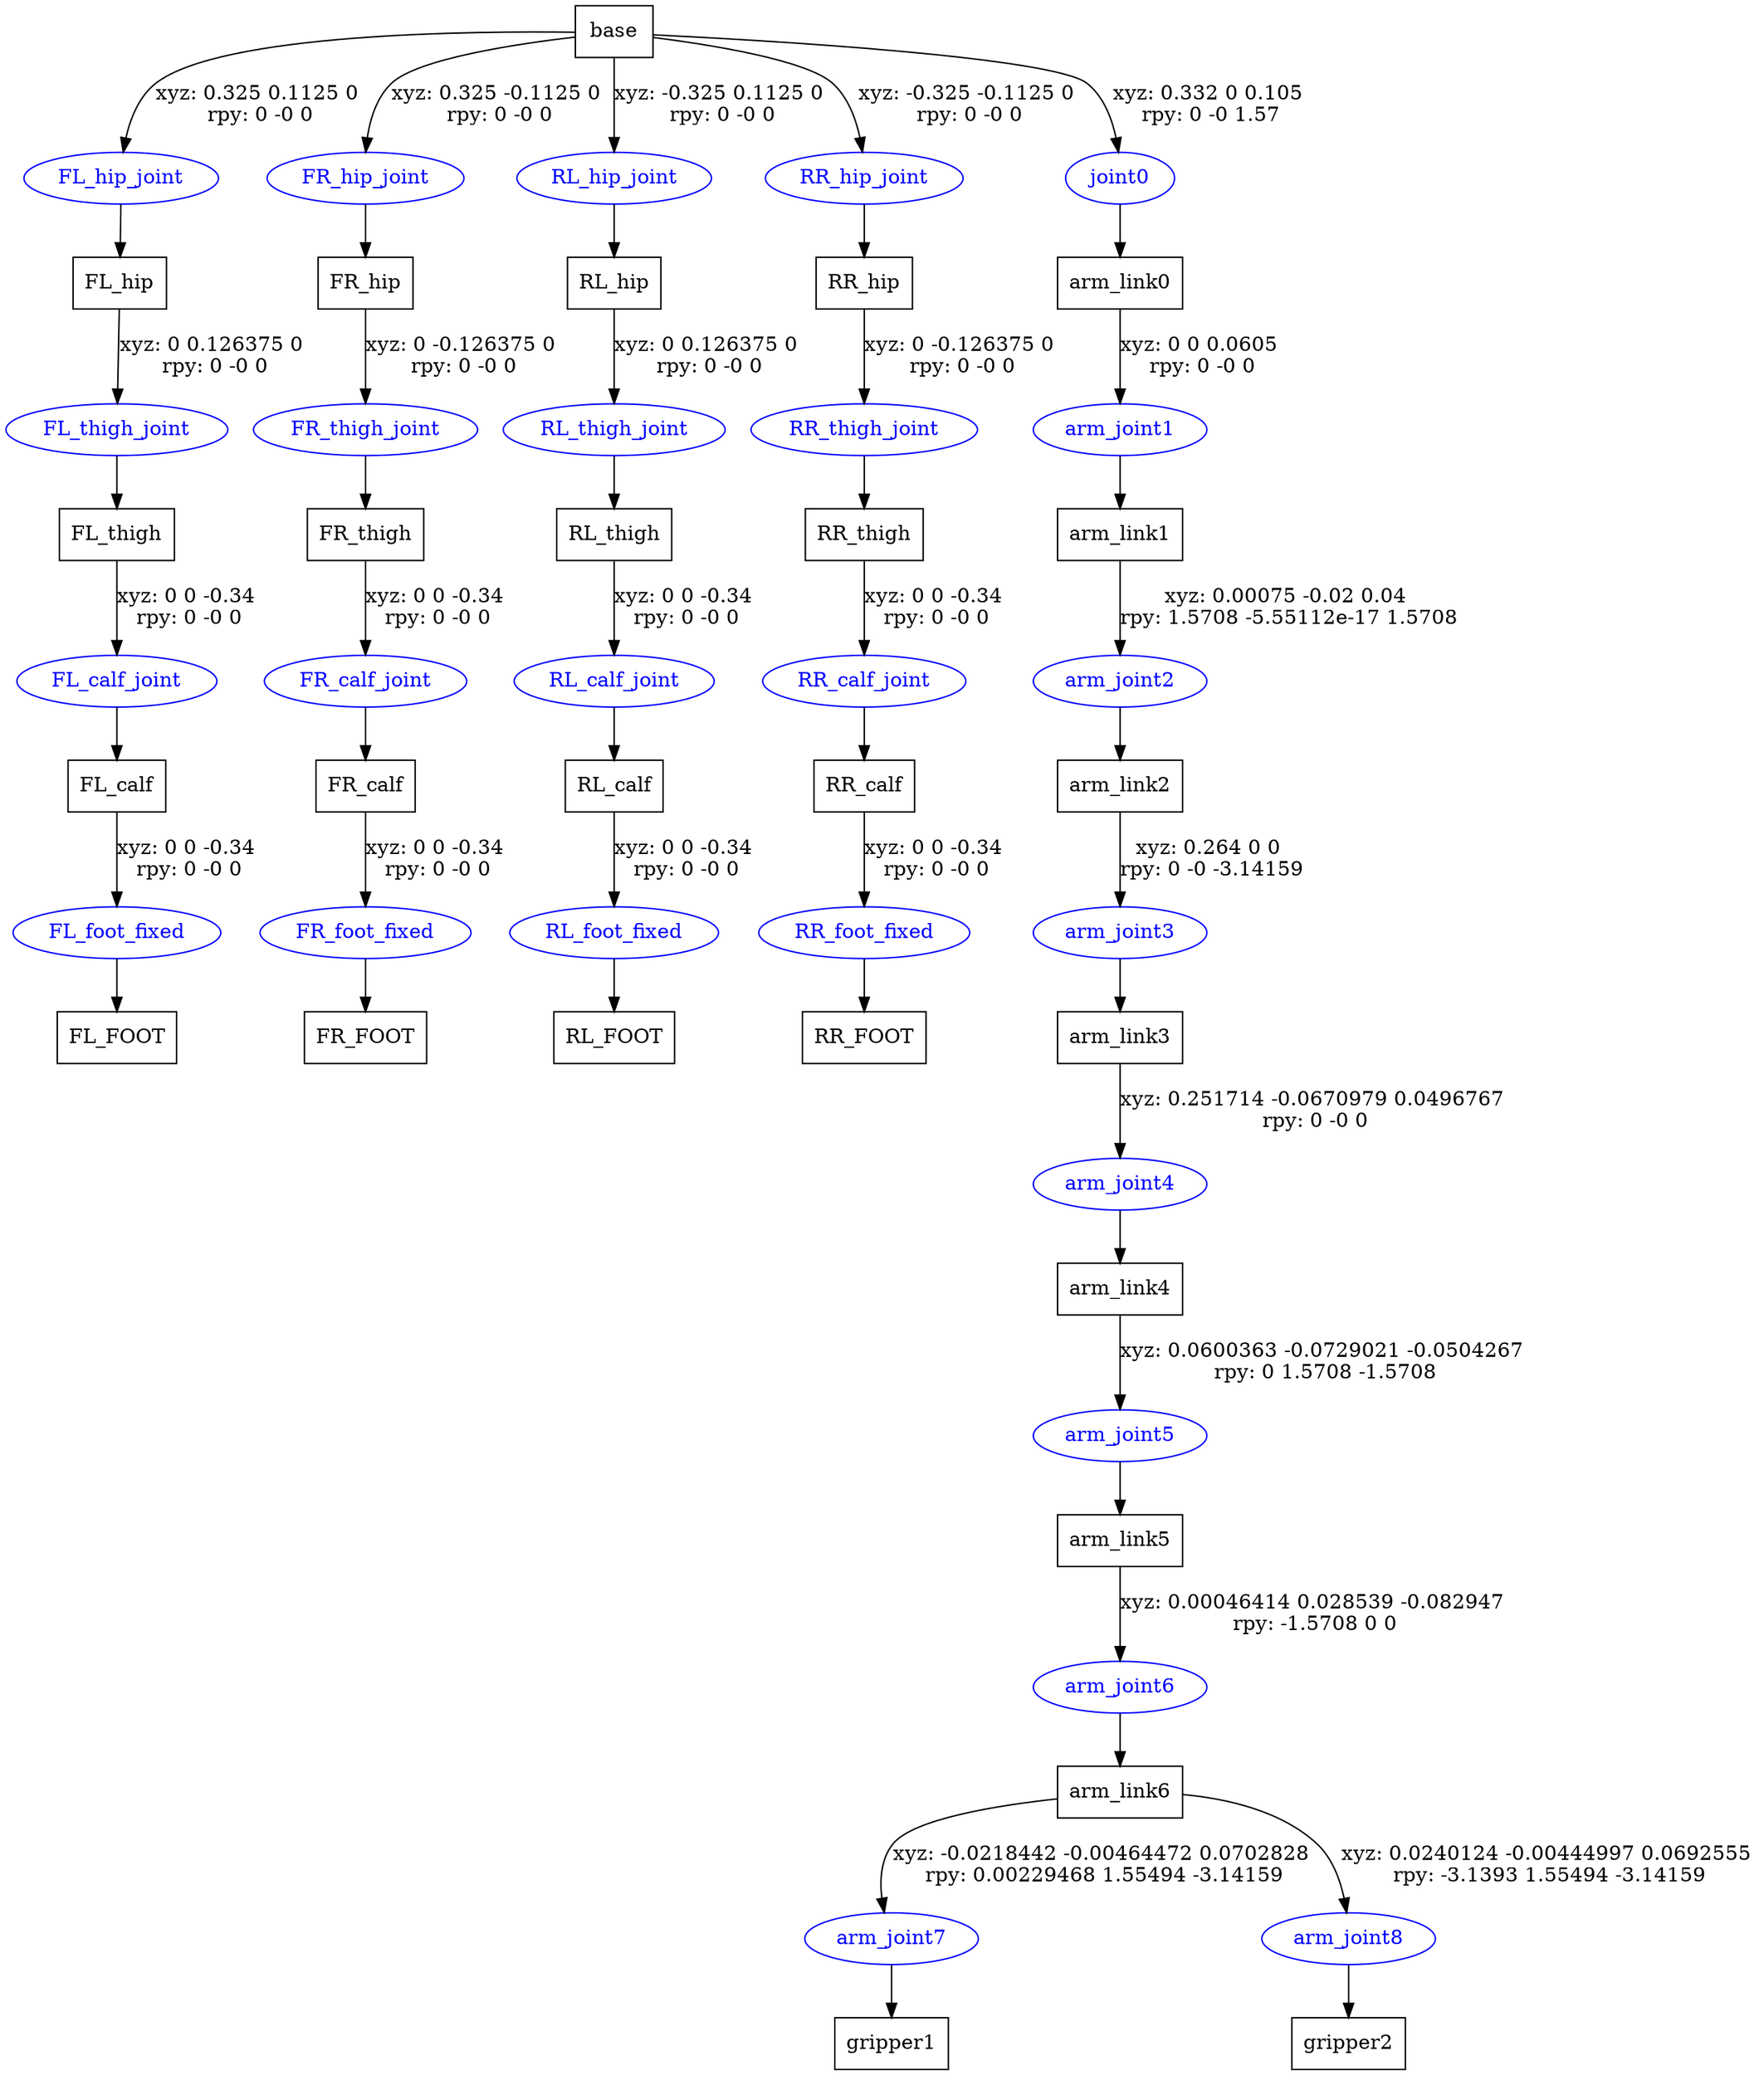 digraph G {
node [shape=box];
"base" [label="base"];
"FL_hip" [label="FL_hip"];
"FL_thigh" [label="FL_thigh"];
"FL_calf" [label="FL_calf"];
"FL_FOOT" [label="FL_FOOT"];
"FR_hip" [label="FR_hip"];
"FR_thigh" [label="FR_thigh"];
"FR_calf" [label="FR_calf"];
"FR_FOOT" [label="FR_FOOT"];
"RL_hip" [label="RL_hip"];
"RL_thigh" [label="RL_thigh"];
"RL_calf" [label="RL_calf"];
"RL_FOOT" [label="RL_FOOT"];
"RR_hip" [label="RR_hip"];
"RR_thigh" [label="RR_thigh"];
"RR_calf" [label="RR_calf"];
"RR_FOOT" [label="RR_FOOT"];
"arm_link0" [label="arm_link0"];
"arm_link1" [label="arm_link1"];
"arm_link2" [label="arm_link2"];
"arm_link3" [label="arm_link3"];
"arm_link4" [label="arm_link4"];
"arm_link5" [label="arm_link5"];
"arm_link6" [label="arm_link6"];
"gripper1" [label="gripper1"];
"gripper2" [label="gripper2"];
node [shape=ellipse, color=blue, fontcolor=blue];
"base" -> "FL_hip_joint" [label="xyz: 0.325 0.1125 0 \nrpy: 0 -0 0"]
"FL_hip_joint" -> "FL_hip"
"FL_hip" -> "FL_thigh_joint" [label="xyz: 0 0.126375 0 \nrpy: 0 -0 0"]
"FL_thigh_joint" -> "FL_thigh"
"FL_thigh" -> "FL_calf_joint" [label="xyz: 0 0 -0.34 \nrpy: 0 -0 0"]
"FL_calf_joint" -> "FL_calf"
"FL_calf" -> "FL_foot_fixed" [label="xyz: 0 0 -0.34 \nrpy: 0 -0 0"]
"FL_foot_fixed" -> "FL_FOOT"
"base" -> "FR_hip_joint" [label="xyz: 0.325 -0.1125 0 \nrpy: 0 -0 0"]
"FR_hip_joint" -> "FR_hip"
"FR_hip" -> "FR_thigh_joint" [label="xyz: 0 -0.126375 0 \nrpy: 0 -0 0"]
"FR_thigh_joint" -> "FR_thigh"
"FR_thigh" -> "FR_calf_joint" [label="xyz: 0 0 -0.34 \nrpy: 0 -0 0"]
"FR_calf_joint" -> "FR_calf"
"FR_calf" -> "FR_foot_fixed" [label="xyz: 0 0 -0.34 \nrpy: 0 -0 0"]
"FR_foot_fixed" -> "FR_FOOT"
"base" -> "RL_hip_joint" [label="xyz: -0.325 0.1125 0 \nrpy: 0 -0 0"]
"RL_hip_joint" -> "RL_hip"
"RL_hip" -> "RL_thigh_joint" [label="xyz: 0 0.126375 0 \nrpy: 0 -0 0"]
"RL_thigh_joint" -> "RL_thigh"
"RL_thigh" -> "RL_calf_joint" [label="xyz: 0 0 -0.34 \nrpy: 0 -0 0"]
"RL_calf_joint" -> "RL_calf"
"RL_calf" -> "RL_foot_fixed" [label="xyz: 0 0 -0.34 \nrpy: 0 -0 0"]
"RL_foot_fixed" -> "RL_FOOT"
"base" -> "RR_hip_joint" [label="xyz: -0.325 -0.1125 0 \nrpy: 0 -0 0"]
"RR_hip_joint" -> "RR_hip"
"RR_hip" -> "RR_thigh_joint" [label="xyz: 0 -0.126375 0 \nrpy: 0 -0 0"]
"RR_thigh_joint" -> "RR_thigh"
"RR_thigh" -> "RR_calf_joint" [label="xyz: 0 0 -0.34 \nrpy: 0 -0 0"]
"RR_calf_joint" -> "RR_calf"
"RR_calf" -> "RR_foot_fixed" [label="xyz: 0 0 -0.34 \nrpy: 0 -0 0"]
"RR_foot_fixed" -> "RR_FOOT"
"base" -> "joint0" [label="xyz: 0.332 0 0.105 \nrpy: 0 -0 1.57"]
"joint0" -> "arm_link0"
"arm_link0" -> "arm_joint1" [label="xyz: 0 0 0.0605 \nrpy: 0 -0 0"]
"arm_joint1" -> "arm_link1"
"arm_link1" -> "arm_joint2" [label="xyz: 0.00075 -0.02 0.04 \nrpy: 1.5708 -5.55112e-17 1.5708"]
"arm_joint2" -> "arm_link2"
"arm_link2" -> "arm_joint3" [label="xyz: 0.264 0 0 \nrpy: 0 -0 -3.14159"]
"arm_joint3" -> "arm_link3"
"arm_link3" -> "arm_joint4" [label="xyz: 0.251714 -0.0670979 0.0496767 \nrpy: 0 -0 0"]
"arm_joint4" -> "arm_link4"
"arm_link4" -> "arm_joint5" [label="xyz: 0.0600363 -0.0729021 -0.0504267 \nrpy: 0 1.5708 -1.5708"]
"arm_joint5" -> "arm_link5"
"arm_link5" -> "arm_joint6" [label="xyz: 0.00046414 0.028539 -0.082947 \nrpy: -1.5708 0 0"]
"arm_joint6" -> "arm_link6"
"arm_link6" -> "arm_joint7" [label="xyz: -0.0218442 -0.00464472 0.0702828 \nrpy: 0.00229468 1.55494 -3.14159"]
"arm_joint7" -> "gripper1"
"arm_link6" -> "arm_joint8" [label="xyz: 0.0240124 -0.00444997 0.0692555 \nrpy: -3.1393 1.55494 -3.14159"]
"arm_joint8" -> "gripper2"
}
